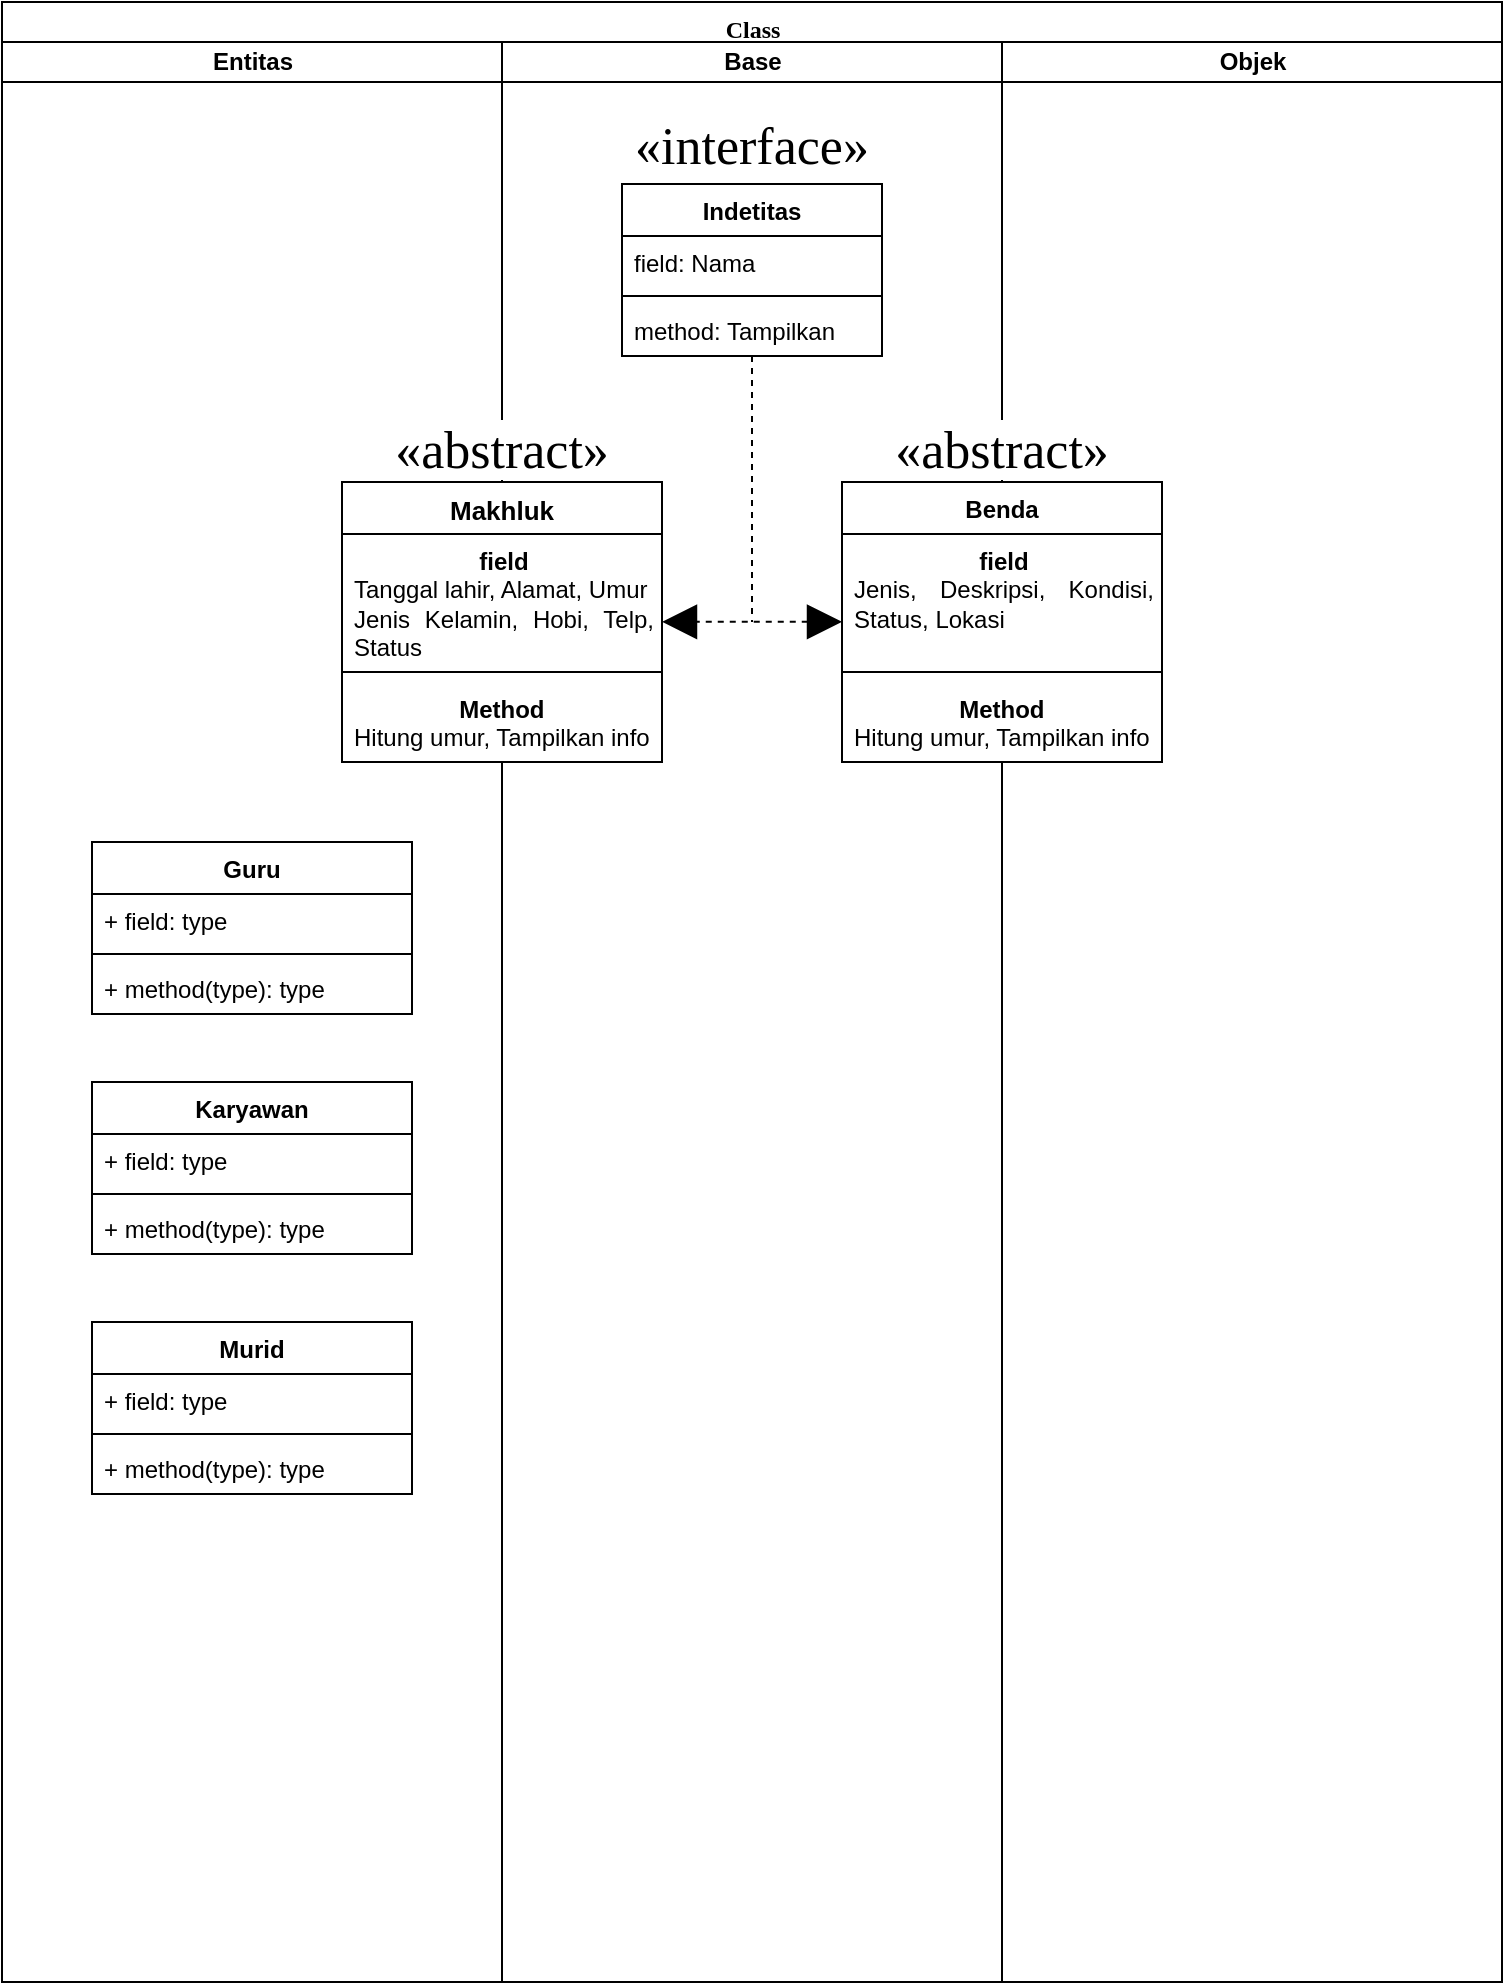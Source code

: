 <mxfile version="24.5.3" type="github">
  <diagram name="Page-1" id="0783ab3e-0a74-02c8-0abd-f7b4e66b4bec">
    <mxGraphModel dx="1100" dy="534" grid="1" gridSize="10" guides="1" tooltips="1" connect="1" arrows="1" fold="1" page="1" pageScale="1" pageWidth="850" pageHeight="1100" background="none" math="0" shadow="0">
      <root>
        <mxCell id="0" />
        <mxCell id="1" parent="0" />
        <mxCell id="1c1d494c118603dd-1" value="Class" style="swimlane;html=1;childLayout=stackLayout;startSize=20;rounded=0;shadow=0;comic=0;labelBackgroundColor=none;strokeWidth=1;fontFamily=Verdana;fontSize=12;align=center;verticalAlign=top;" parent="1" vertex="1">
          <mxGeometry x="40" y="20" width="750" height="990" as="geometry" />
        </mxCell>
        <mxCell id="1c1d494c118603dd-2" value="Entitas" style="swimlane;html=1;startSize=20;" parent="1c1d494c118603dd-1" vertex="1">
          <mxGeometry y="20" width="250" height="970" as="geometry" />
        </mxCell>
        <mxCell id="5xHGKNypchPhY560sDNg-34" value="Guru" style="swimlane;fontStyle=1;align=center;verticalAlign=top;childLayout=stackLayout;horizontal=1;startSize=26;horizontalStack=0;resizeParent=1;resizeParentMax=0;resizeLast=0;collapsible=1;marginBottom=0;whiteSpace=wrap;html=1;" vertex="1" parent="1c1d494c118603dd-2">
          <mxGeometry x="45" y="400" width="160" height="86" as="geometry" />
        </mxCell>
        <mxCell id="5xHGKNypchPhY560sDNg-35" value="+ field: type" style="text;strokeColor=none;fillColor=none;align=left;verticalAlign=top;spacingLeft=4;spacingRight=4;overflow=hidden;rotatable=0;points=[[0,0.5],[1,0.5]];portConstraint=eastwest;whiteSpace=wrap;html=1;" vertex="1" parent="5xHGKNypchPhY560sDNg-34">
          <mxGeometry y="26" width="160" height="26" as="geometry" />
        </mxCell>
        <mxCell id="5xHGKNypchPhY560sDNg-36" value="" style="line;strokeWidth=1;fillColor=none;align=left;verticalAlign=middle;spacingTop=-1;spacingLeft=3;spacingRight=3;rotatable=0;labelPosition=right;points=[];portConstraint=eastwest;strokeColor=inherit;" vertex="1" parent="5xHGKNypchPhY560sDNg-34">
          <mxGeometry y="52" width="160" height="8" as="geometry" />
        </mxCell>
        <mxCell id="5xHGKNypchPhY560sDNg-37" value="+ method(type): type" style="text;strokeColor=none;fillColor=none;align=left;verticalAlign=top;spacingLeft=4;spacingRight=4;overflow=hidden;rotatable=0;points=[[0,0.5],[1,0.5]];portConstraint=eastwest;whiteSpace=wrap;html=1;" vertex="1" parent="5xHGKNypchPhY560sDNg-34">
          <mxGeometry y="60" width="160" height="26" as="geometry" />
        </mxCell>
        <mxCell id="5xHGKNypchPhY560sDNg-38" value="Karyawan" style="swimlane;fontStyle=1;align=center;verticalAlign=top;childLayout=stackLayout;horizontal=1;startSize=26;horizontalStack=0;resizeParent=1;resizeParentMax=0;resizeLast=0;collapsible=1;marginBottom=0;whiteSpace=wrap;html=1;" vertex="1" parent="1c1d494c118603dd-2">
          <mxGeometry x="45" y="520" width="160" height="86" as="geometry" />
        </mxCell>
        <mxCell id="5xHGKNypchPhY560sDNg-39" value="+ field: type" style="text;strokeColor=none;fillColor=none;align=left;verticalAlign=top;spacingLeft=4;spacingRight=4;overflow=hidden;rotatable=0;points=[[0,0.5],[1,0.5]];portConstraint=eastwest;whiteSpace=wrap;html=1;" vertex="1" parent="5xHGKNypchPhY560sDNg-38">
          <mxGeometry y="26" width="160" height="26" as="geometry" />
        </mxCell>
        <mxCell id="5xHGKNypchPhY560sDNg-40" value="" style="line;strokeWidth=1;fillColor=none;align=left;verticalAlign=middle;spacingTop=-1;spacingLeft=3;spacingRight=3;rotatable=0;labelPosition=right;points=[];portConstraint=eastwest;strokeColor=inherit;" vertex="1" parent="5xHGKNypchPhY560sDNg-38">
          <mxGeometry y="52" width="160" height="8" as="geometry" />
        </mxCell>
        <mxCell id="5xHGKNypchPhY560sDNg-41" value="+ method(type): type" style="text;strokeColor=none;fillColor=none;align=left;verticalAlign=top;spacingLeft=4;spacingRight=4;overflow=hidden;rotatable=0;points=[[0,0.5],[1,0.5]];portConstraint=eastwest;whiteSpace=wrap;html=1;" vertex="1" parent="5xHGKNypchPhY560sDNg-38">
          <mxGeometry y="60" width="160" height="26" as="geometry" />
        </mxCell>
        <mxCell id="5xHGKNypchPhY560sDNg-42" value="Murid" style="swimlane;fontStyle=1;align=center;verticalAlign=top;childLayout=stackLayout;horizontal=1;startSize=26;horizontalStack=0;resizeParent=1;resizeParentMax=0;resizeLast=0;collapsible=1;marginBottom=0;whiteSpace=wrap;html=1;" vertex="1" parent="1c1d494c118603dd-2">
          <mxGeometry x="45" y="640" width="160" height="86" as="geometry" />
        </mxCell>
        <mxCell id="5xHGKNypchPhY560sDNg-43" value="+ field: type" style="text;strokeColor=none;fillColor=none;align=left;verticalAlign=top;spacingLeft=4;spacingRight=4;overflow=hidden;rotatable=0;points=[[0,0.5],[1,0.5]];portConstraint=eastwest;whiteSpace=wrap;html=1;" vertex="1" parent="5xHGKNypchPhY560sDNg-42">
          <mxGeometry y="26" width="160" height="26" as="geometry" />
        </mxCell>
        <mxCell id="5xHGKNypchPhY560sDNg-44" value="" style="line;strokeWidth=1;fillColor=none;align=left;verticalAlign=middle;spacingTop=-1;spacingLeft=3;spacingRight=3;rotatable=0;labelPosition=right;points=[];portConstraint=eastwest;strokeColor=inherit;" vertex="1" parent="5xHGKNypchPhY560sDNg-42">
          <mxGeometry y="52" width="160" height="8" as="geometry" />
        </mxCell>
        <mxCell id="5xHGKNypchPhY560sDNg-45" value="+ method(type): type" style="text;strokeColor=none;fillColor=none;align=left;verticalAlign=top;spacingLeft=4;spacingRight=4;overflow=hidden;rotatable=0;points=[[0,0.5],[1,0.5]];portConstraint=eastwest;whiteSpace=wrap;html=1;" vertex="1" parent="5xHGKNypchPhY560sDNg-42">
          <mxGeometry y="60" width="160" height="26" as="geometry" />
        </mxCell>
        <mxCell id="1c1d494c118603dd-3" value="Base" style="swimlane;html=1;startSize=20;" parent="1c1d494c118603dd-1" vertex="1">
          <mxGeometry x="250" y="20" width="250" height="970" as="geometry">
            <mxRectangle x="250" y="20" width="40" height="970" as="alternateBounds" />
          </mxGeometry>
        </mxCell>
        <mxCell id="5xHGKNypchPhY560sDNg-16" value="«interface»" style="text;whiteSpace=wrap;html=1;fontFamily=Georgia;fontSize=26;align=center;" vertex="1" parent="1c1d494c118603dd-3">
          <mxGeometry x="35" y="30" width="180" height="50" as="geometry" />
        </mxCell>
        <mxCell id="5xHGKNypchPhY560sDNg-18" value="&lt;font style=&quot;font-size: 13px;&quot;&gt;Makhluk&lt;/font&gt;" style="swimlane;fontStyle=1;align=center;verticalAlign=top;childLayout=stackLayout;horizontal=1;startSize=26;horizontalStack=0;resizeParent=1;resizeParentMax=0;resizeLast=0;collapsible=1;marginBottom=0;whiteSpace=wrap;html=1;swimlaneFillColor=default;" vertex="1" parent="1c1d494c118603dd-3">
          <mxGeometry x="-80" y="220" width="160" height="140" as="geometry">
            <mxRectangle x="-80" y="210" width="90" height="30" as="alternateBounds" />
          </mxGeometry>
        </mxCell>
        <mxCell id="5xHGKNypchPhY560sDNg-19" value="&lt;div align=&quot;center&quot;&gt;&lt;b&gt;field&lt;/b&gt;&lt;/div&gt;&lt;div align=&quot;justify&quot;&gt;Tanggal lahir, Alamat, Umur&lt;/div&gt;&lt;div&gt;&lt;div align=&quot;justify&quot;&gt;Jenis Kelamin, Hobi, Telp, Status &lt;br&gt;&lt;/div&gt;&lt;br&gt;&lt;/div&gt;&lt;br&gt;&lt;div&gt;&lt;br&gt;&lt;/div&gt;" style="text;align=left;verticalAlign=top;spacingLeft=4;spacingRight=4;overflow=hidden;rotatable=0;points=[[0,0.5],[1,0.5]];portConstraint=eastwest;whiteSpace=wrap;html=1;" vertex="1" parent="5xHGKNypchPhY560sDNg-18">
          <mxGeometry y="26" width="160" height="64" as="geometry" />
        </mxCell>
        <mxCell id="5xHGKNypchPhY560sDNg-20" value="" style="line;strokeWidth=1;fillColor=none;align=left;verticalAlign=middle;spacingTop=-1;spacingLeft=3;spacingRight=3;rotatable=0;labelPosition=right;points=[];portConstraint=eastwest;strokeColor=inherit;" vertex="1" parent="5xHGKNypchPhY560sDNg-18">
          <mxGeometry y="90" width="160" height="10" as="geometry" />
        </mxCell>
        <mxCell id="5xHGKNypchPhY560sDNg-21" value="&lt;div align=&quot;center&quot;&gt;&lt;b&gt;Method&lt;/b&gt;&lt;br&gt;&lt;/div&gt;&lt;div&gt;Hitung umur, Tampilkan info&lt;br&gt;&lt;/div&gt;" style="text;strokeColor=none;fillColor=none;align=left;verticalAlign=top;spacingLeft=4;spacingRight=4;overflow=hidden;rotatable=0;points=[[0,0.5],[1,0.5]];portConstraint=eastwest;whiteSpace=wrap;html=1;" vertex="1" parent="5xHGKNypchPhY560sDNg-18">
          <mxGeometry y="100" width="160" height="40" as="geometry" />
        </mxCell>
        <mxCell id="5xHGKNypchPhY560sDNg-27" value="«abstract»" style="text;whiteSpace=wrap;html=1;fontFamily=Georgia;fontSize=26;align=center;shadow=0;rounded=0;fillColor=default;verticalAlign=middle;" vertex="1" parent="1c1d494c118603dd-3">
          <mxGeometry x="-60" y="189" width="120" height="30" as="geometry" />
        </mxCell>
        <mxCell id="5xHGKNypchPhY560sDNg-33" style="edgeStyle=orthogonalEdgeStyle;rounded=0;orthogonalLoop=1;jettySize=auto;html=1;dashed=1;startArrow=block;startFill=1;endArrow=block;endFill=1;strokeWidth=1;curved=0;shadow=0;flowAnimation=0;jumpStyle=none;sourcePerimeterSpacing=0;targetPerimeterSpacing=0;endSize=15;startSize=15;" edge="1" parent="1c1d494c118603dd-3">
          <mxGeometry relative="1" as="geometry">
            <mxPoint x="170" y="289.89" as="sourcePoint" />
            <mxPoint x="80" y="289.89" as="targetPoint" />
            <Array as="points" />
          </mxGeometry>
        </mxCell>
        <mxCell id="1c1d494c118603dd-4" value="Objek" style="swimlane;html=1;startSize=20;" parent="1c1d494c118603dd-1" vertex="1">
          <mxGeometry x="500" y="20" width="250" height="970" as="geometry" />
        </mxCell>
        <mxCell id="5xHGKNypchPhY560sDNg-23" value="Benda" style="swimlane;fontStyle=1;align=center;verticalAlign=top;childLayout=stackLayout;horizontal=1;startSize=26;horizontalStack=0;resizeParent=1;resizeParentMax=0;resizeLast=0;collapsible=1;marginBottom=0;whiteSpace=wrap;html=1;swimlaneFillColor=default;" vertex="1" parent="1c1d494c118603dd-4">
          <mxGeometry x="-80" y="220" width="160" height="140" as="geometry">
            <mxRectangle x="-80" y="220" width="90" height="30" as="alternateBounds" />
          </mxGeometry>
        </mxCell>
        <mxCell id="5xHGKNypchPhY560sDNg-24" value="&lt;div align=&quot;center&quot;&gt;&lt;b&gt;field&lt;/b&gt;&lt;/div&gt;&lt;div align=&quot;justify&quot;&gt;Jenis, Deskripsi, Kondisi, Status, Lokasi&lt;br&gt;&lt;/div&gt;&lt;div&gt;&lt;br&gt;&lt;/div&gt;&lt;br&gt;&lt;div&gt;&lt;br&gt;&lt;/div&gt;" style="text;align=left;verticalAlign=top;spacingLeft=4;spacingRight=4;overflow=hidden;rotatable=0;points=[[0,0.5],[1,0.5]];portConstraint=eastwest;whiteSpace=wrap;html=1;" vertex="1" parent="5xHGKNypchPhY560sDNg-23">
          <mxGeometry y="26" width="160" height="64" as="geometry" />
        </mxCell>
        <mxCell id="5xHGKNypchPhY560sDNg-25" value="" style="line;strokeWidth=1;fillColor=none;align=left;verticalAlign=middle;spacingTop=-1;spacingLeft=3;spacingRight=3;rotatable=0;labelPosition=right;points=[];portConstraint=eastwest;strokeColor=inherit;" vertex="1" parent="5xHGKNypchPhY560sDNg-23">
          <mxGeometry y="90" width="160" height="10" as="geometry" />
        </mxCell>
        <mxCell id="5xHGKNypchPhY560sDNg-26" value="&lt;div align=&quot;center&quot;&gt;&lt;b&gt;Method&lt;/b&gt;&lt;br&gt;&lt;/div&gt;&lt;div&gt;Hitung umur, Tampilkan info&lt;br&gt;&lt;/div&gt;" style="text;strokeColor=none;fillColor=none;align=left;verticalAlign=top;spacingLeft=4;spacingRight=4;overflow=hidden;rotatable=0;points=[[0,0.5],[1,0.5]];portConstraint=eastwest;whiteSpace=wrap;html=1;" vertex="1" parent="5xHGKNypchPhY560sDNg-23">
          <mxGeometry y="100" width="160" height="40" as="geometry" />
        </mxCell>
        <mxCell id="5xHGKNypchPhY560sDNg-29" value="«abstract»" style="text;whiteSpace=wrap;html=1;fontFamily=Georgia;fontSize=26;align=center;shadow=0;rounded=0;fillColor=default;verticalAlign=middle;" vertex="1" parent="1c1d494c118603dd-4">
          <mxGeometry x="-60" y="189" width="120" height="30" as="geometry" />
        </mxCell>
        <mxCell id="5xHGKNypchPhY560sDNg-30" style="edgeStyle=orthogonalEdgeStyle;rounded=0;orthogonalLoop=1;jettySize=auto;html=1;exitX=0.5;exitY=1;exitDx=0;exitDy=0;dashed=1;startArrow=none;startFill=0;endArrow=none;endFill=0;strokeWidth=1;curved=0;shadow=0;flowAnimation=0;jumpStyle=none;sourcePerimeterSpacing=0;targetPerimeterSpacing=0;endSize=15;startSize=6;" edge="1" parent="1" source="5xHGKNypchPhY560sDNg-12">
          <mxGeometry relative="1" as="geometry">
            <mxPoint x="415" y="330" as="targetPoint" />
          </mxGeometry>
        </mxCell>
        <mxCell id="5xHGKNypchPhY560sDNg-12" value="&lt;b&gt;Indetitas&lt;/b&gt;" style="swimlane;fontStyle=1;align=center;verticalAlign=top;childLayout=stackLayout;horizontal=1;startSize=26;horizontalStack=0;resizeParent=1;resizeParentMax=0;resizeLast=0;collapsible=1;marginBottom=0;whiteSpace=wrap;html=1;" vertex="1" parent="1">
          <mxGeometry x="350" y="111" width="130" height="86" as="geometry" />
        </mxCell>
        <mxCell id="5xHGKNypchPhY560sDNg-13" value="field: Nama " style="text;strokeColor=none;fillColor=none;align=left;verticalAlign=top;spacingLeft=4;spacingRight=4;overflow=hidden;rotatable=0;points=[[0,0.5],[1,0.5]];portConstraint=eastwest;whiteSpace=wrap;html=1;" vertex="1" parent="5xHGKNypchPhY560sDNg-12">
          <mxGeometry y="26" width="130" height="26" as="geometry" />
        </mxCell>
        <mxCell id="5xHGKNypchPhY560sDNg-14" value="" style="line;strokeWidth=1;fillColor=none;align=left;verticalAlign=middle;spacingTop=-1;spacingLeft=3;spacingRight=3;rotatable=0;labelPosition=right;points=[];portConstraint=eastwest;strokeColor=inherit;" vertex="1" parent="5xHGKNypchPhY560sDNg-12">
          <mxGeometry y="52" width="130" height="8" as="geometry" />
        </mxCell>
        <mxCell id="5xHGKNypchPhY560sDNg-15" value="method: Tampilkan" style="text;strokeColor=none;fillColor=none;align=left;verticalAlign=top;spacingLeft=4;spacingRight=4;overflow=hidden;rotatable=0;points=[[0,0.5],[1,0.5]];portConstraint=eastwest;whiteSpace=wrap;html=1;" vertex="1" parent="5xHGKNypchPhY560sDNg-12">
          <mxGeometry y="60" width="130" height="26" as="geometry" />
        </mxCell>
      </root>
    </mxGraphModel>
  </diagram>
</mxfile>
